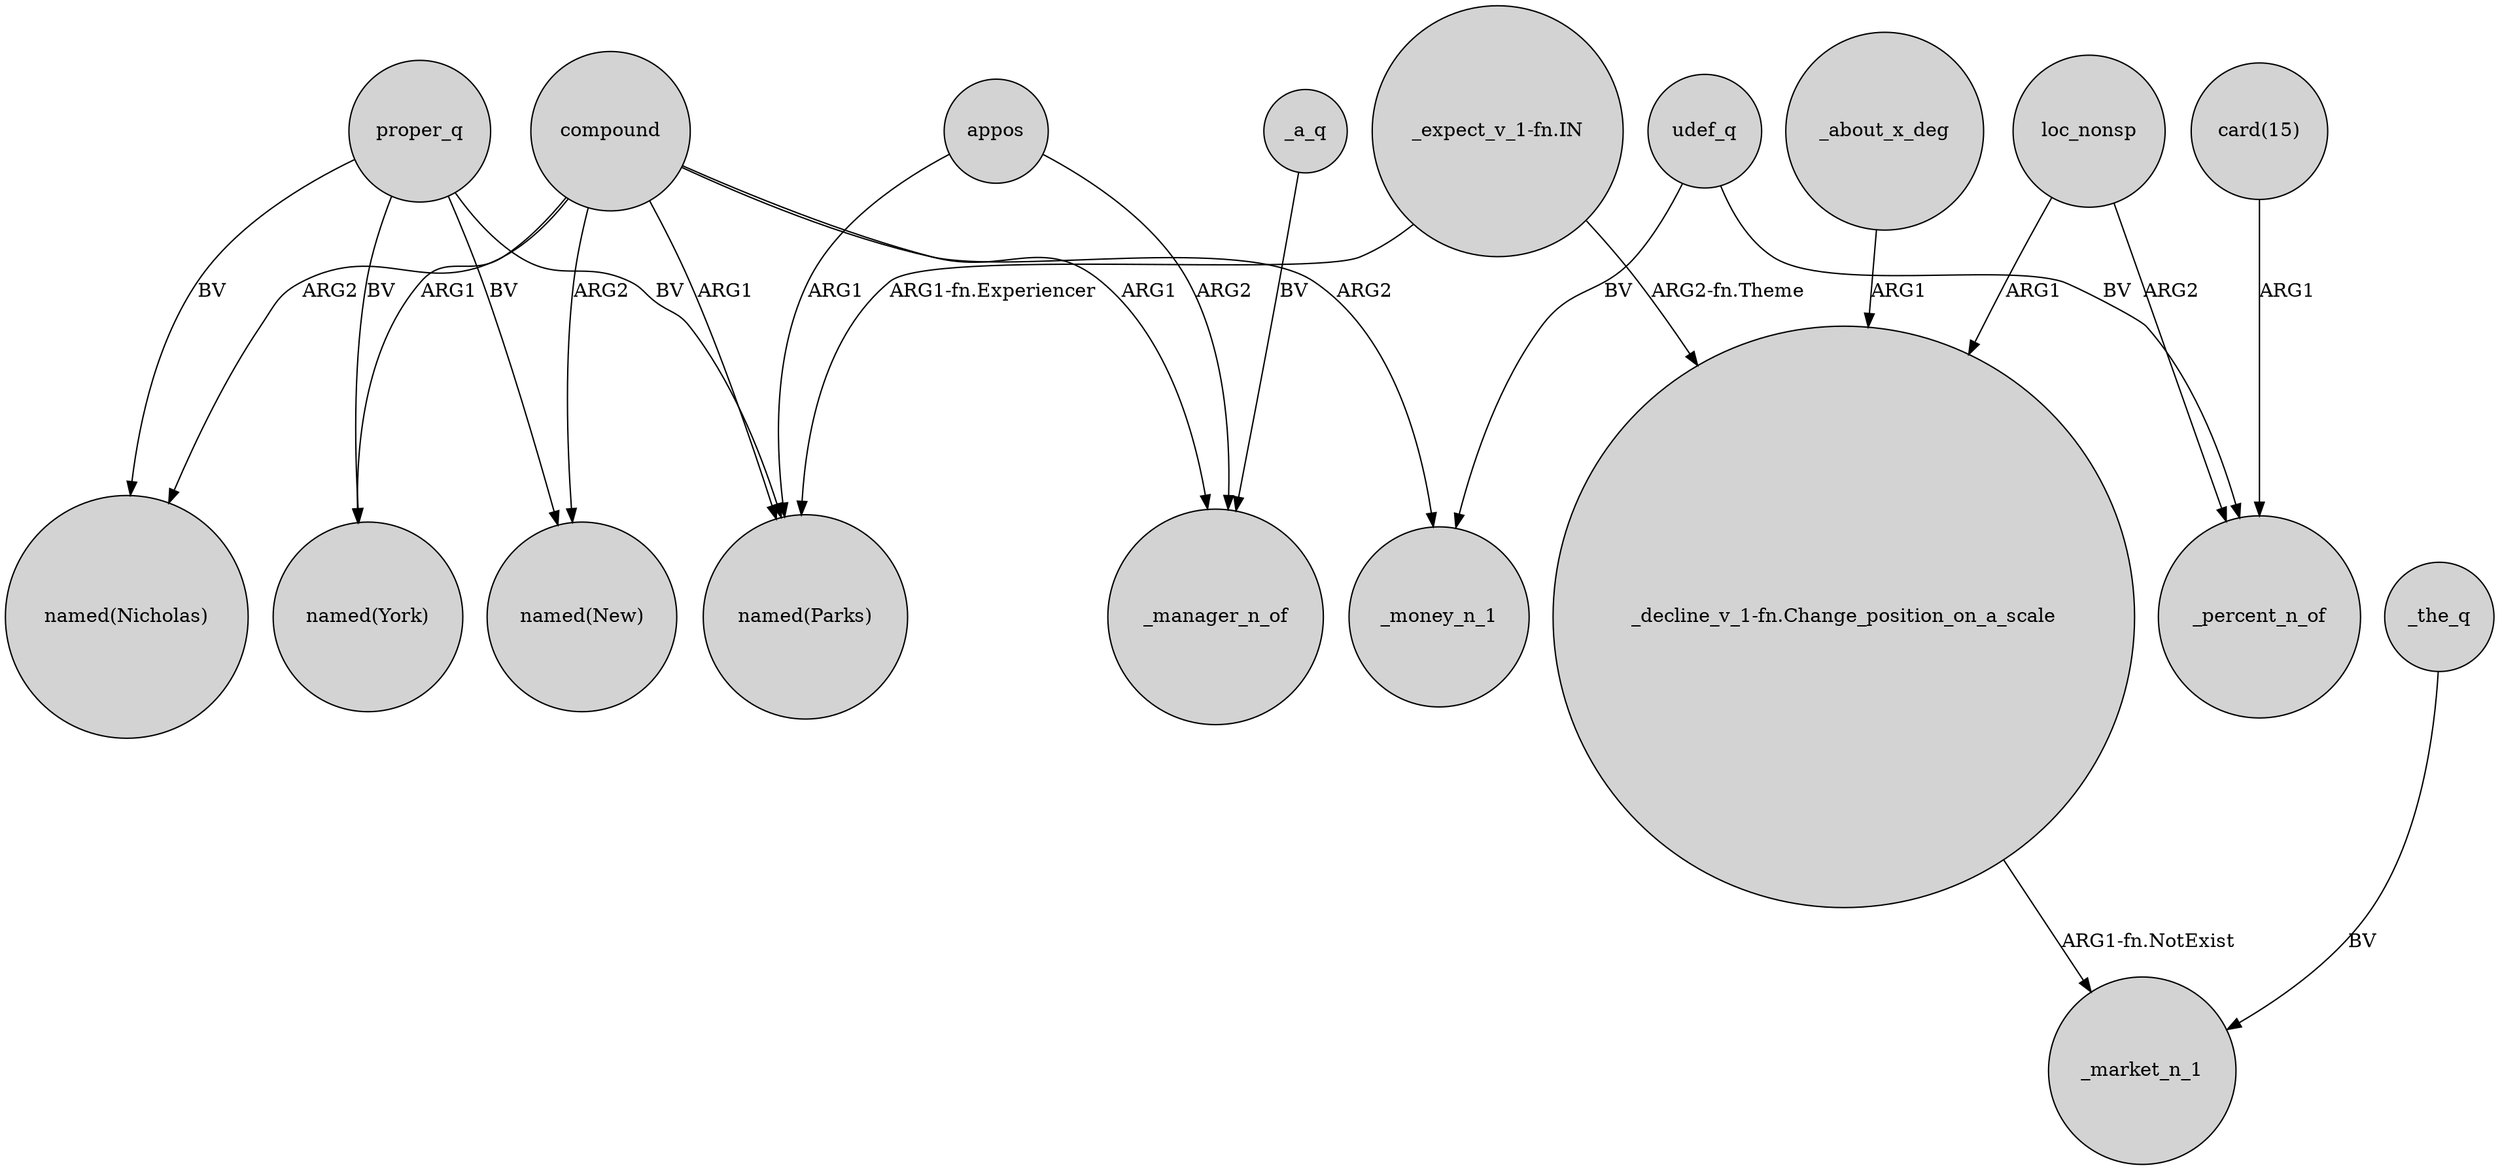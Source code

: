 digraph {
	node [shape=circle style=filled]
	udef_q -> _money_n_1 [label=BV]
	compound -> _manager_n_of [label=ARG1]
	compound -> "named(New)" [label=ARG2]
	proper_q -> "named(Parks)" [label=BV]
	compound -> "named(Nicholas)" [label=ARG2]
	"card(15)" -> _percent_n_of [label=ARG1]
	loc_nonsp -> "_decline_v_1-fn.Change_position_on_a_scale" [label=ARG1]
	proper_q -> "named(New)" [label=BV]
	"_decline_v_1-fn.Change_position_on_a_scale" -> _market_n_1 [label="ARG1-fn.NotExist"]
	appos -> "named(Parks)" [label=ARG1]
	compound -> "named(York)" [label=ARG1]
	compound -> _money_n_1 [label=ARG2]
	loc_nonsp -> _percent_n_of [label=ARG2]
	"_expect_v_1-fn.IN" -> "named(Parks)" [label="ARG1-fn.Experiencer"]
	_about_x_deg -> "_decline_v_1-fn.Change_position_on_a_scale" [label=ARG1]
	_a_q -> _manager_n_of [label=BV]
	"_expect_v_1-fn.IN" -> "_decline_v_1-fn.Change_position_on_a_scale" [label="ARG2-fn.Theme"]
	proper_q -> "named(Nicholas)" [label=BV]
	udef_q -> _percent_n_of [label=BV]
	compound -> "named(Parks)" [label=ARG1]
	proper_q -> "named(York)" [label=BV]
	_the_q -> _market_n_1 [label=BV]
	appos -> _manager_n_of [label=ARG2]
}
